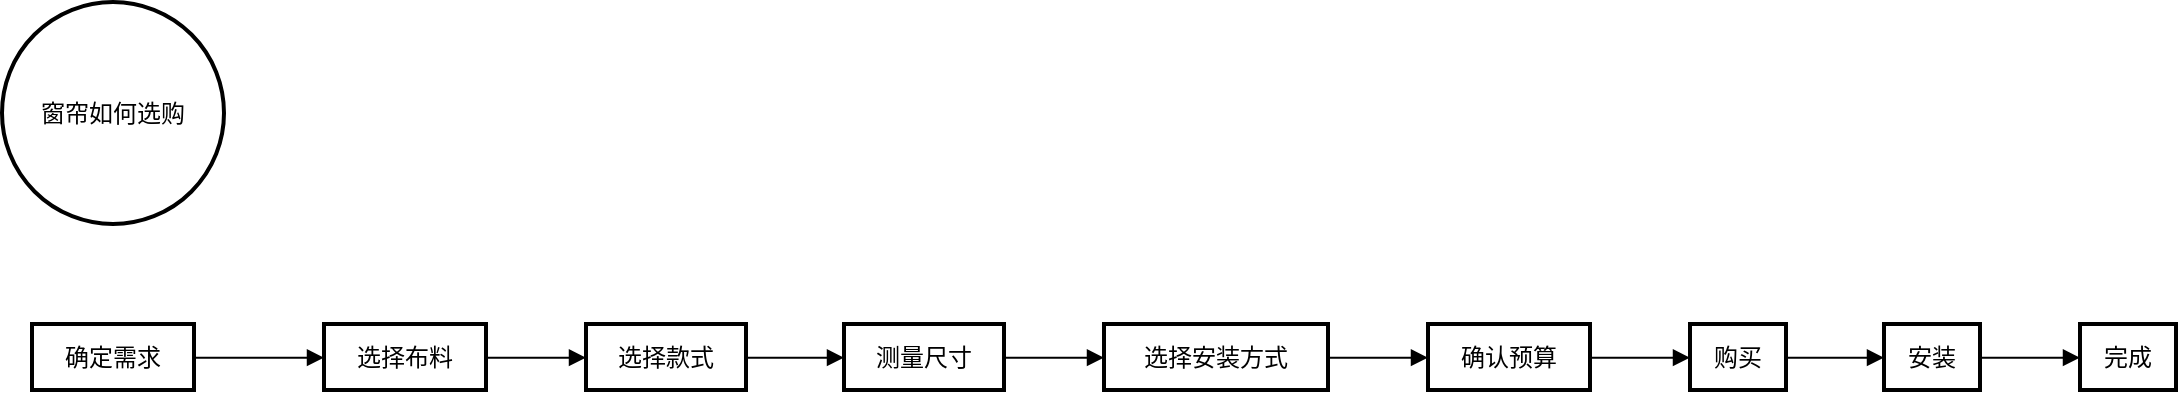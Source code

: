 <mxfile version="24.5.4" type="github">
  <diagram name="第 1 页" id="bBCR062GHMLOygfectNg">
    <mxGraphModel>
      <root>
        <mxCell id="0" />
        <mxCell id="1" parent="0" />
        <mxCell id="2" value="窗帘如何选购" style="ellipse;aspect=fixed;strokeWidth=2;whiteSpace=wrap;" vertex="1" parent="1">
          <mxGeometry width="111" height="111" as="geometry" />
        </mxCell>
        <mxCell id="3" value="确定需求" style="whiteSpace=wrap;strokeWidth=2;" vertex="1" parent="1">
          <mxGeometry x="15" y="161" width="81" height="33" as="geometry" />
        </mxCell>
        <mxCell id="4" value="选择布料" style="whiteSpace=wrap;strokeWidth=2;" vertex="1" parent="1">
          <mxGeometry x="161" y="161" width="81" height="33" as="geometry" />
        </mxCell>
        <mxCell id="5" value="选择款式" style="whiteSpace=wrap;strokeWidth=2;" vertex="1" parent="1">
          <mxGeometry x="292" y="161" width="80" height="33" as="geometry" />
        </mxCell>
        <mxCell id="6" value="测量尺寸" style="whiteSpace=wrap;strokeWidth=2;" vertex="1" parent="1">
          <mxGeometry x="421" y="161" width="80" height="33" as="geometry" />
        </mxCell>
        <mxCell id="7" value="选择安装方式" style="whiteSpace=wrap;strokeWidth=2;" vertex="1" parent="1">
          <mxGeometry x="551" y="161" width="112" height="33" as="geometry" />
        </mxCell>
        <mxCell id="8" value="确认预算" style="whiteSpace=wrap;strokeWidth=2;" vertex="1" parent="1">
          <mxGeometry x="713" y="161" width="81" height="33" as="geometry" />
        </mxCell>
        <mxCell id="9" value="购买" style="whiteSpace=wrap;strokeWidth=2;" vertex="1" parent="1">
          <mxGeometry x="844" y="161" width="48" height="33" as="geometry" />
        </mxCell>
        <mxCell id="10" value="安装" style="whiteSpace=wrap;strokeWidth=2;" vertex="1" parent="1">
          <mxGeometry x="941" y="161" width="48" height="33" as="geometry" />
        </mxCell>
        <mxCell id="11" value="完成" style="whiteSpace=wrap;strokeWidth=2;" vertex="1" parent="1">
          <mxGeometry x="1039" y="161" width="48" height="33" as="geometry" />
        </mxCell>
        <mxCell id="12" value="" style="curved=1;startArrow=none;endArrow=block;exitX=1;exitY=0.51;entryX=0;entryY=0.51;" edge="1" parent="1" source="3" target="4">
          <mxGeometry relative="1" as="geometry">
            <Array as="points" />
          </mxGeometry>
        </mxCell>
        <mxCell id="13" value="" style="curved=1;startArrow=none;endArrow=block;exitX=1;exitY=0.51;entryX=-0.01;entryY=0.51;" edge="1" parent="1" source="4" target="5">
          <mxGeometry relative="1" as="geometry">
            <Array as="points" />
          </mxGeometry>
        </mxCell>
        <mxCell id="14" value="" style="curved=1;startArrow=none;endArrow=block;exitX=0.99;exitY=0.51;entryX=0.01;entryY=0.51;" edge="1" parent="1" source="5" target="6">
          <mxGeometry relative="1" as="geometry">
            <Array as="points" />
          </mxGeometry>
        </mxCell>
        <mxCell id="15" value="" style="curved=1;startArrow=none;endArrow=block;exitX=1;exitY=0.51;entryX=0;entryY=0.51;" edge="1" parent="1" source="6" target="7">
          <mxGeometry relative="1" as="geometry">
            <Array as="points" />
          </mxGeometry>
        </mxCell>
        <mxCell id="16" value="" style="curved=1;startArrow=none;endArrow=block;exitX=1;exitY=0.51;entryX=0;entryY=0.51;" edge="1" parent="1" source="7" target="8">
          <mxGeometry relative="1" as="geometry">
            <Array as="points" />
          </mxGeometry>
        </mxCell>
        <mxCell id="17" value="" style="curved=1;startArrow=none;endArrow=block;exitX=1;exitY=0.51;entryX=-0.01;entryY=0.51;" edge="1" parent="1" source="8" target="9">
          <mxGeometry relative="1" as="geometry">
            <Array as="points" />
          </mxGeometry>
        </mxCell>
        <mxCell id="18" value="" style="curved=1;startArrow=none;endArrow=block;exitX=0.99;exitY=0.51;entryX=0.01;entryY=0.51;" edge="1" parent="1" source="9" target="10">
          <mxGeometry relative="1" as="geometry">
            <Array as="points" />
          </mxGeometry>
        </mxCell>
        <mxCell id="19" value="" style="curved=1;startArrow=none;endArrow=block;exitX=1;exitY=0.51;entryX=0;entryY=0.51;" edge="1" parent="1" source="10" target="11">
          <mxGeometry relative="1" as="geometry">
            <Array as="points" />
          </mxGeometry>
        </mxCell>
      </root>
    </mxGraphModel>
  </diagram>
</mxfile>
